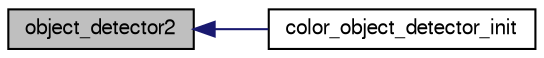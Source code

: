 digraph "object_detector2"
{
  edge [fontname="FreeSans",fontsize="10",labelfontname="FreeSans",labelfontsize="10"];
  node [fontname="FreeSans",fontsize="10",shape=record];
  rankdir="LR";
  Node1 [label="object_detector2",height=0.2,width=0.4,color="black", fillcolor="grey75", style="filled", fontcolor="black"];
  Node1 -> Node2 [dir="back",color="midnightblue",fontsize="10",style="solid",fontname="FreeSans"];
  Node2 [label="color_object_detector_init",height=0.2,width=0.4,color="black", fillcolor="white", style="filled",URL="$cv__detect__color__object_8h.html#aaaa68a4d10f42cf735a96f4ab74ec29a"];
}
